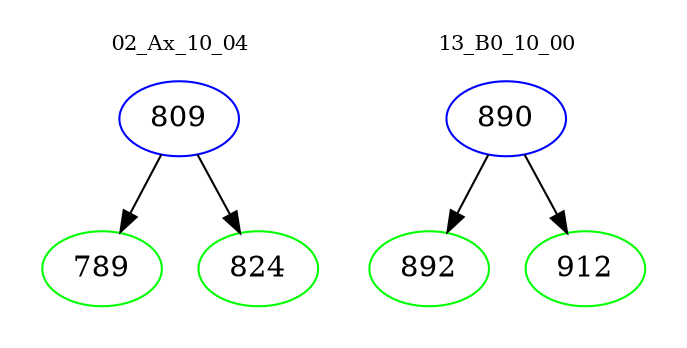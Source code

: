 digraph{
subgraph cluster_0 {
color = white
label = "02_Ax_10_04";
fontsize=10;
T0_809 [label="809", color="blue"]
T0_809 -> T0_789 [color="black"]
T0_789 [label="789", color="green"]
T0_809 -> T0_824 [color="black"]
T0_824 [label="824", color="green"]
}
subgraph cluster_1 {
color = white
label = "13_B0_10_00";
fontsize=10;
T1_890 [label="890", color="blue"]
T1_890 -> T1_892 [color="black"]
T1_892 [label="892", color="green"]
T1_890 -> T1_912 [color="black"]
T1_912 [label="912", color="green"]
}
}
